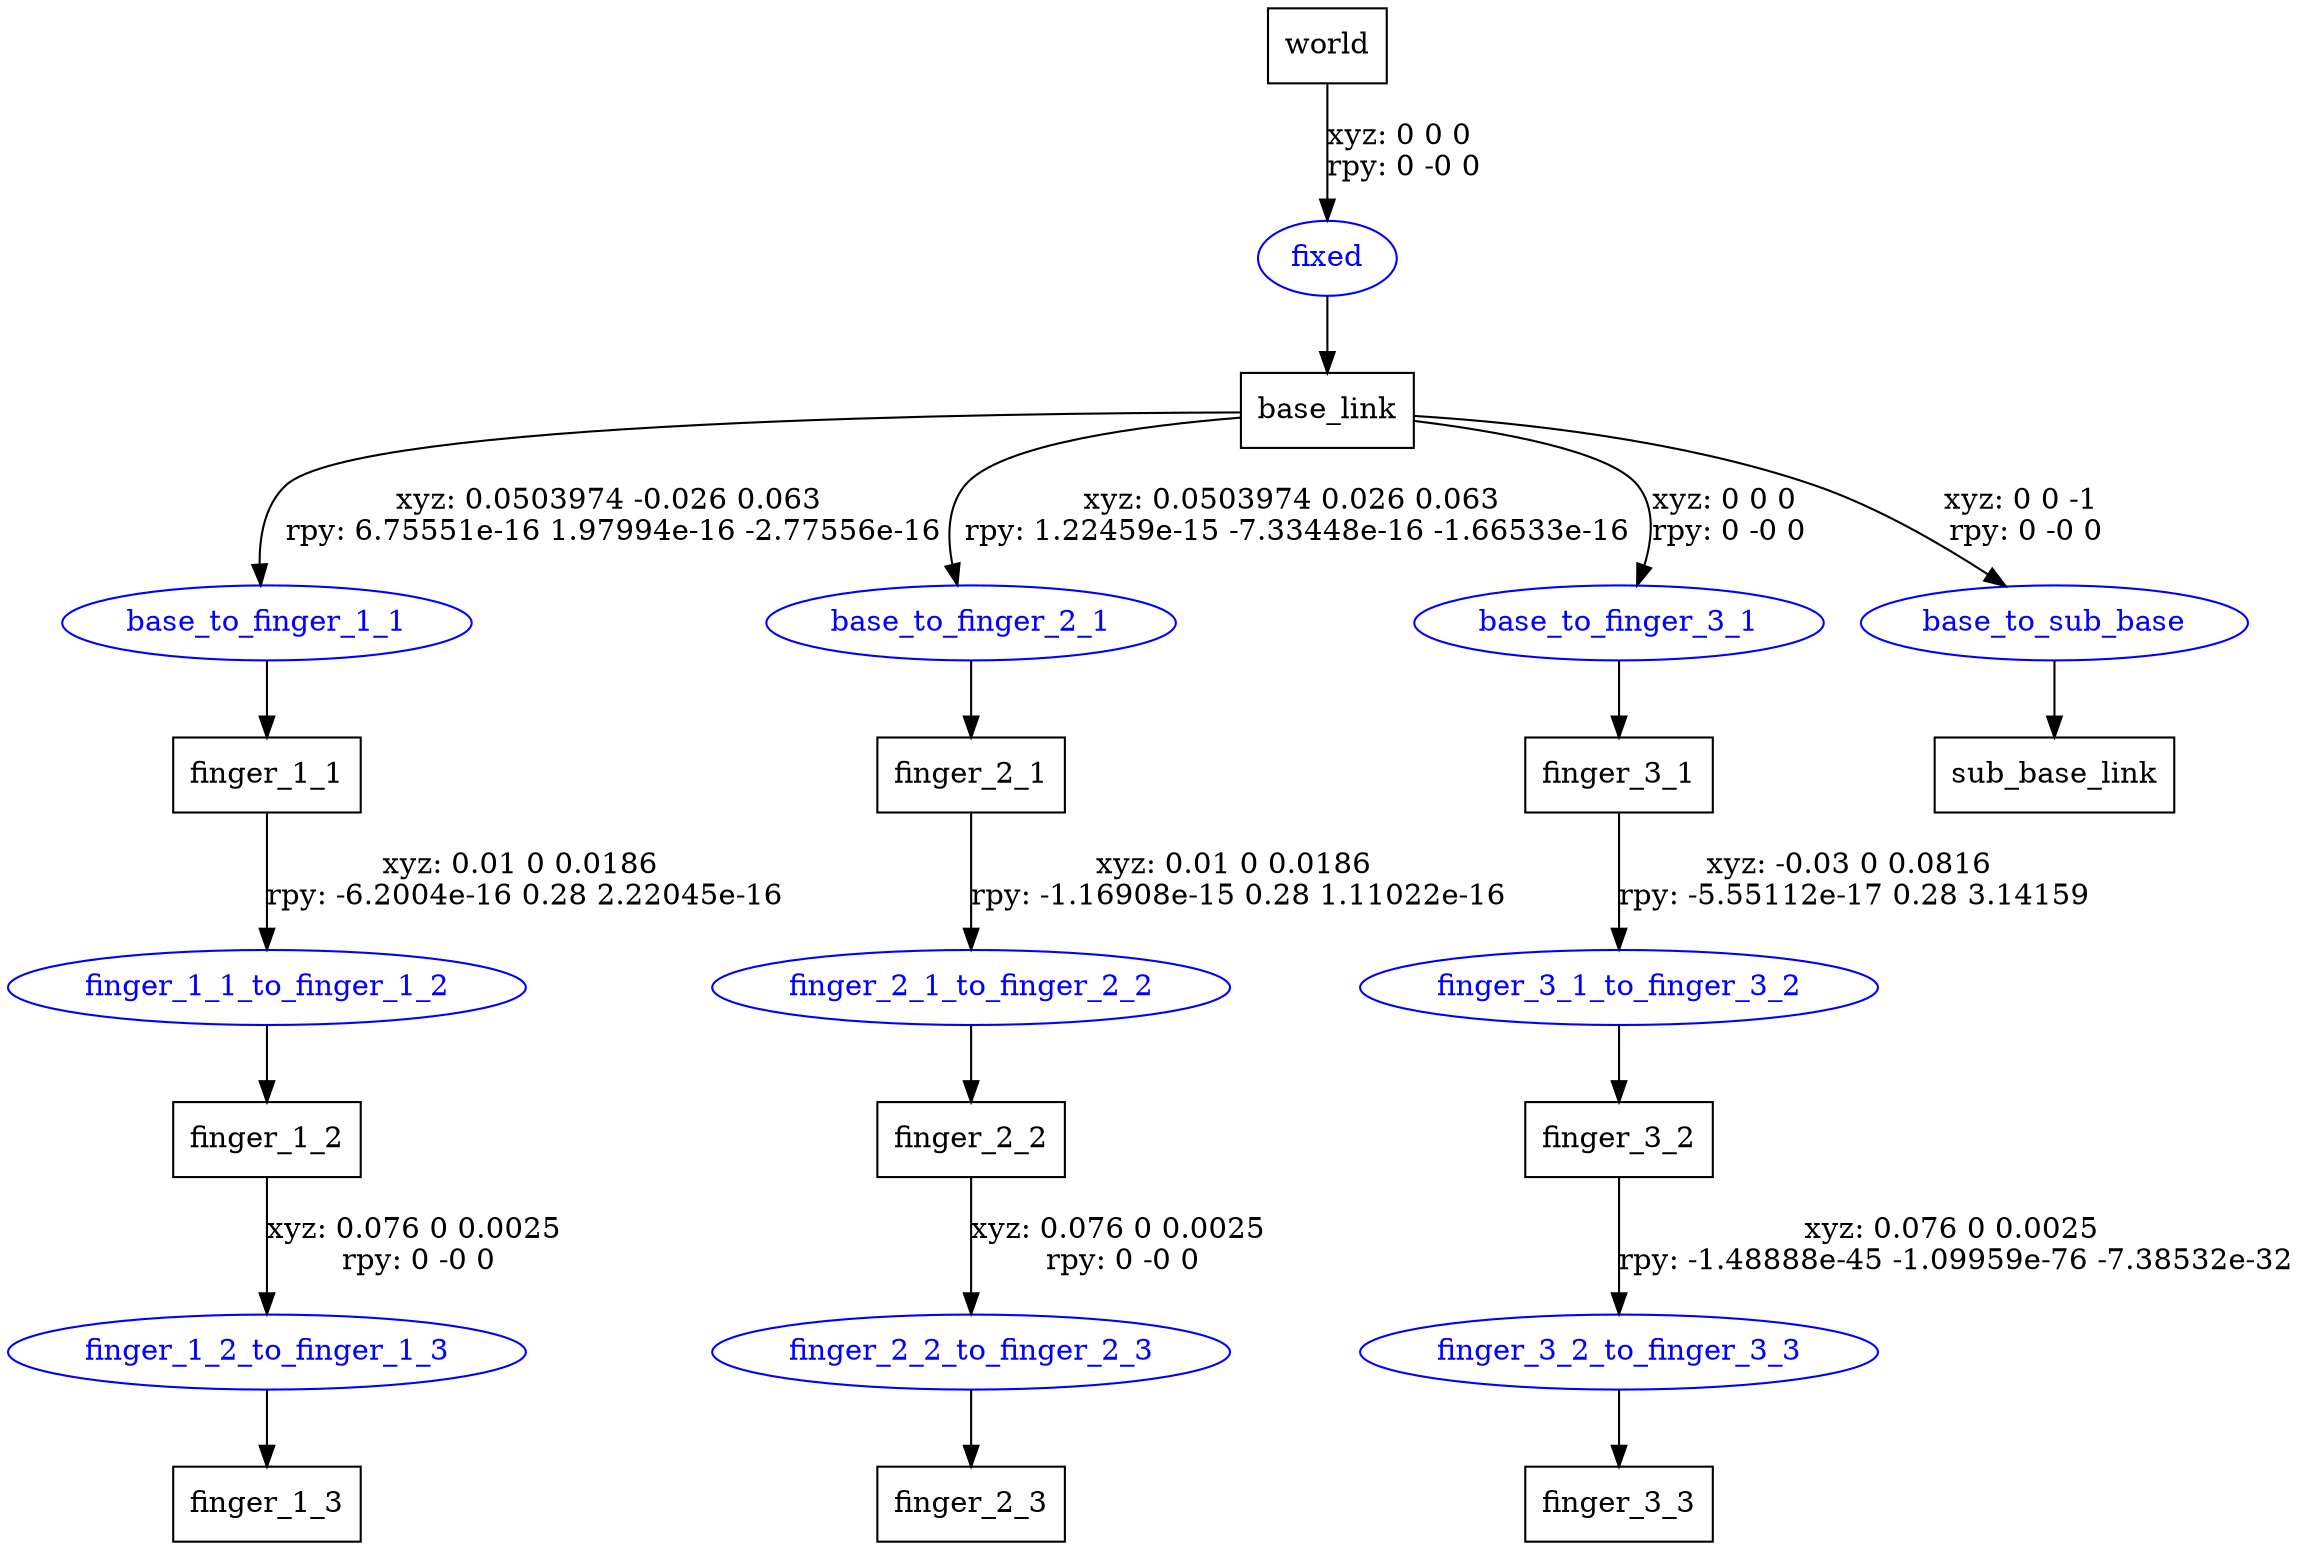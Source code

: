 digraph G {
node [shape=box];
"world" [label="world"];
"base_link" [label="base_link"];
"finger_1_1" [label="finger_1_1"];
"finger_1_2" [label="finger_1_2"];
"finger_1_3" [label="finger_1_3"];
"finger_2_1" [label="finger_2_1"];
"finger_2_2" [label="finger_2_2"];
"finger_2_3" [label="finger_2_3"];
"finger_3_1" [label="finger_3_1"];
"finger_3_2" [label="finger_3_2"];
"finger_3_3" [label="finger_3_3"];
"sub_base_link" [label="sub_base_link"];
node [shape=ellipse, color=blue, fontcolor=blue];
"world" -> "fixed" [label="xyz: 0 0 0 \nrpy: 0 -0 0"]
"fixed" -> "base_link"
"base_link" -> "base_to_finger_1_1" [label="xyz: 0.0503974 -0.026 0.063 \nrpy: 6.75551e-16 1.97994e-16 -2.77556e-16"]
"base_to_finger_1_1" -> "finger_1_1"
"finger_1_1" -> "finger_1_1_to_finger_1_2" [label="xyz: 0.01 0 0.0186 \nrpy: -6.2004e-16 0.28 2.22045e-16"]
"finger_1_1_to_finger_1_2" -> "finger_1_2"
"finger_1_2" -> "finger_1_2_to_finger_1_3" [label="xyz: 0.076 0 0.0025 \nrpy: 0 -0 0"]
"finger_1_2_to_finger_1_3" -> "finger_1_3"
"base_link" -> "base_to_finger_2_1" [label="xyz: 0.0503974 0.026 0.063 \nrpy: 1.22459e-15 -7.33448e-16 -1.66533e-16"]
"base_to_finger_2_1" -> "finger_2_1"
"finger_2_1" -> "finger_2_1_to_finger_2_2" [label="xyz: 0.01 0 0.0186 \nrpy: -1.16908e-15 0.28 1.11022e-16"]
"finger_2_1_to_finger_2_2" -> "finger_2_2"
"finger_2_2" -> "finger_2_2_to_finger_2_3" [label="xyz: 0.076 0 0.0025 \nrpy: 0 -0 0"]
"finger_2_2_to_finger_2_3" -> "finger_2_3"
"base_link" -> "base_to_finger_3_1" [label="xyz: 0 0 0 \nrpy: 0 -0 0"]
"base_to_finger_3_1" -> "finger_3_1"
"finger_3_1" -> "finger_3_1_to_finger_3_2" [label="xyz: -0.03 0 0.0816 \nrpy: -5.55112e-17 0.28 3.14159"]
"finger_3_1_to_finger_3_2" -> "finger_3_2"
"finger_3_2" -> "finger_3_2_to_finger_3_3" [label="xyz: 0.076 0 0.0025 \nrpy: -1.48888e-45 -1.09959e-76 -7.38532e-32"]
"finger_3_2_to_finger_3_3" -> "finger_3_3"
"base_link" -> "base_to_sub_base" [label="xyz: 0 0 -1 \nrpy: 0 -0 0"]
"base_to_sub_base" -> "sub_base_link"
}
